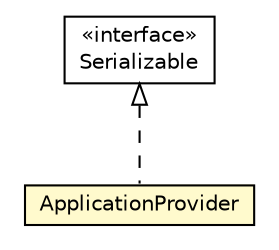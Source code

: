 #!/usr/local/bin/dot
#
# Class diagram 
# Generated by UMLGraph version R5_6-24-gf6e263 (http://www.umlgraph.org/)
#

digraph G {
	edge [fontname="Helvetica",fontsize=10,labelfontname="Helvetica",labelfontsize=10];
	node [fontname="Helvetica",fontsize=10,shape=plaintext];
	nodesep=0.25;
	ranksep=0.5;
	// org.universAAL.middleware.interfaces.mpa.model.AalMpa.ApplicationProvider
	c1828345 [label=<<table title="org.universAAL.middleware.interfaces.mpa.model.AalMpa.ApplicationProvider" border="0" cellborder="1" cellspacing="0" cellpadding="2" port="p" bgcolor="lemonChiffon" href="./AalMpa.ApplicationProvider.html">
		<tr><td><table border="0" cellspacing="0" cellpadding="1">
<tr><td align="center" balign="center"> ApplicationProvider </td></tr>
		</table></td></tr>
		</table>>, URL="./AalMpa.ApplicationProvider.html", fontname="Helvetica", fontcolor="black", fontsize=10.0];
	//org.universAAL.middleware.interfaces.mpa.model.AalMpa.ApplicationProvider implements java.io.Serializable
	c1830906:p -> c1828345:p [dir=back,arrowtail=empty,style=dashed];
	// java.io.Serializable
	c1830906 [label=<<table title="java.io.Serializable" border="0" cellborder="1" cellspacing="0" cellpadding="2" port="p" href="http://java.sun.com/j2se/1.4.2/docs/api/java/io/Serializable.html">
		<tr><td><table border="0" cellspacing="0" cellpadding="1">
<tr><td align="center" balign="center"> &#171;interface&#187; </td></tr>
<tr><td align="center" balign="center"> Serializable </td></tr>
		</table></td></tr>
		</table>>, URL="http://java.sun.com/j2se/1.4.2/docs/api/java/io/Serializable.html", fontname="Helvetica", fontcolor="black", fontsize=10.0];
}


